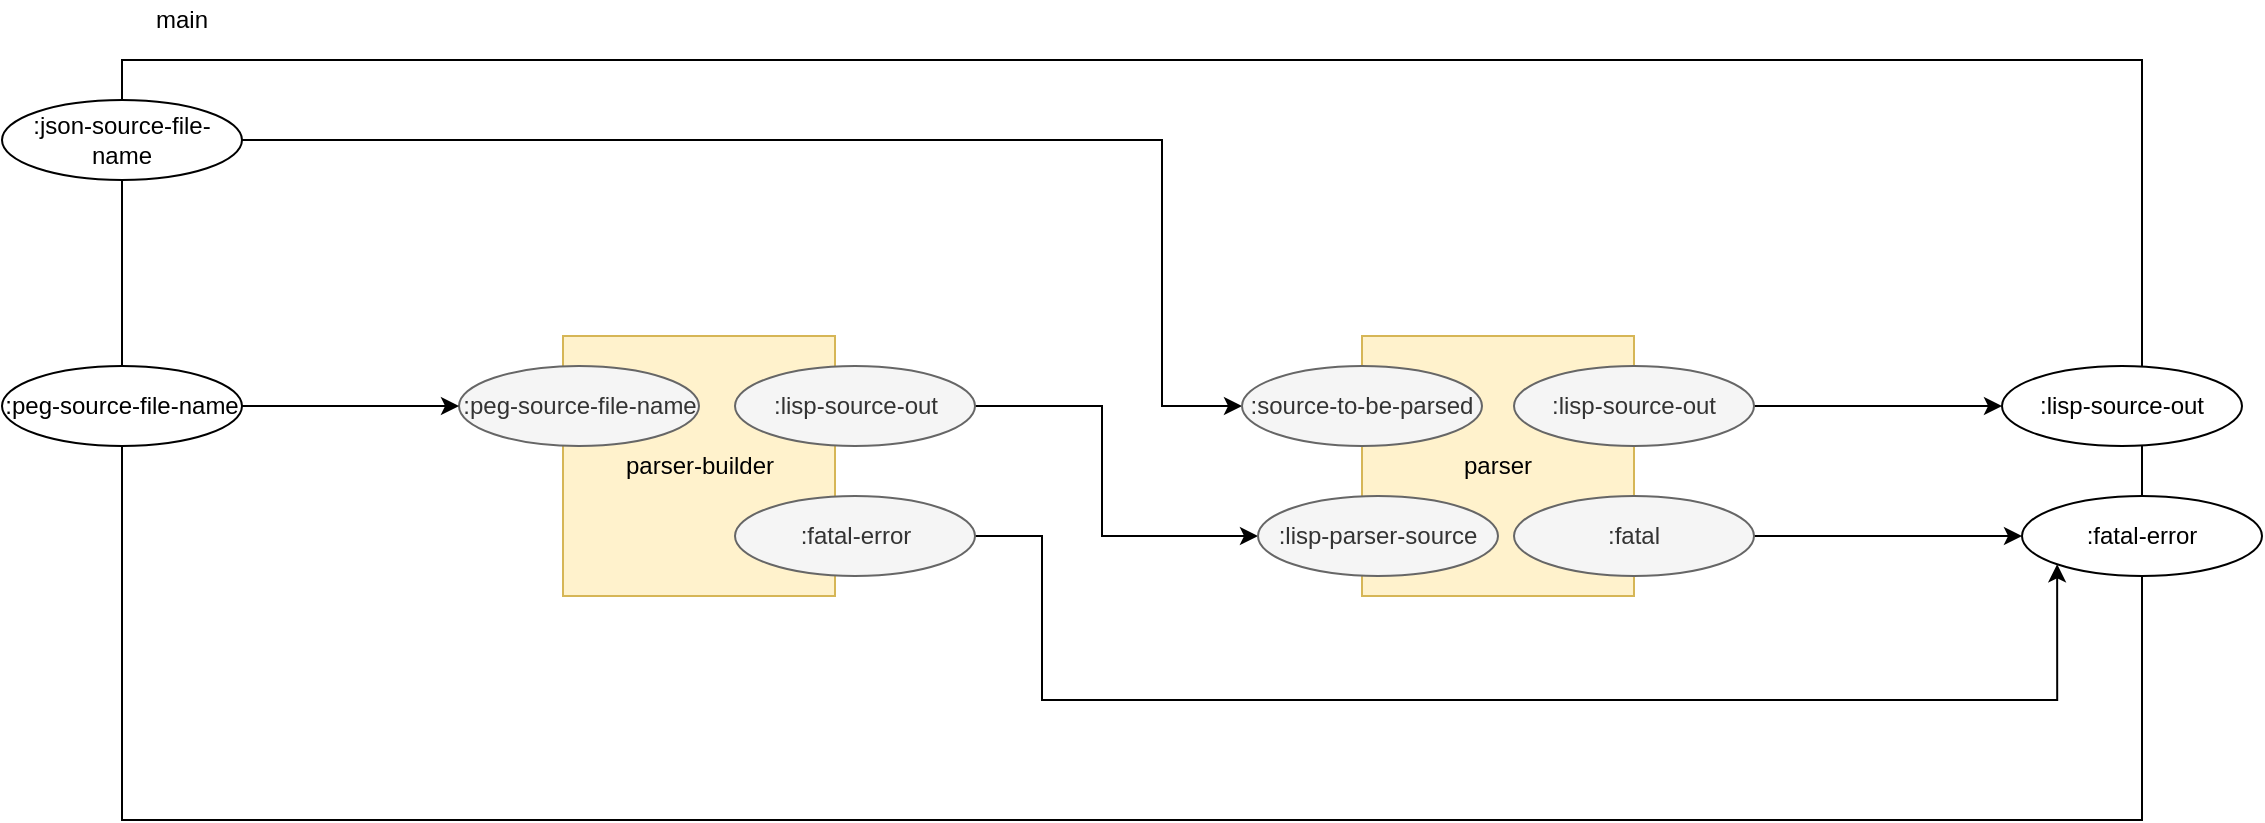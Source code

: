 <mxfile version="12.2.2" type="device" pages="1"><diagram id="jtU3bBcgjTdiKSSMFFyf" name="top level"><mxGraphModel dx="1301" dy="924" grid="1" gridSize="10" guides="1" tooltips="1" connect="1" arrows="1" fold="1" page="1" pageScale="1" pageWidth="1169" pageHeight="827" math="0" shadow="0"><root><mxCell id="0"/><mxCell id="1" parent="0"/><mxCell id="j6mm-YOZ5RAfPjyywfW0-50" value="" style="rounded=0;whiteSpace=wrap;html=1;fillColor=none;" vertex="1" parent="1"><mxGeometry x="70" y="210" width="1010" height="380" as="geometry"/></mxCell><mxCell id="j6mm-YOZ5RAfPjyywfW0-29" value="parser-builder" style="rounded=0;whiteSpace=wrap;html=1;fillColor=#fff2cc;strokeColor=#d6b656;" vertex="1" parent="1"><mxGeometry x="290.5" y="348" width="136" height="130" as="geometry"/></mxCell><mxCell id="j6mm-YOZ5RAfPjyywfW0-30" value=":peg-source-file-name" style="ellipse;whiteSpace=wrap;html=1;fillColor=#f5f5f5;strokeColor=#666666;fontColor=#333333;" vertex="1" parent="1"><mxGeometry x="238.5" y="363" width="120" height="40" as="geometry"/></mxCell><mxCell id="j6mm-YOZ5RAfPjyywfW0-40" style="edgeStyle=orthogonalEdgeStyle;rounded=0;orthogonalLoop=1;jettySize=auto;html=0;exitX=1;exitY=0.5;exitDx=0;exitDy=0;entryX=0;entryY=0.5;entryDx=0;entryDy=0;" edge="1" parent="1" source="j6mm-YOZ5RAfPjyywfW0-31" target="j6mm-YOZ5RAfPjyywfW0-39"><mxGeometry relative="1" as="geometry"><Array as="points"><mxPoint x="560" y="383"/><mxPoint x="560" y="448"/></Array></mxGeometry></mxCell><mxCell id="j6mm-YOZ5RAfPjyywfW0-31" value=":lisp-source-out" style="ellipse;whiteSpace=wrap;html=1;fillColor=#f5f5f5;strokeColor=#666666;fontColor=#333333;" vertex="1" parent="1"><mxGeometry x="376.5" y="363" width="120" height="40" as="geometry"/></mxCell><mxCell id="j6mm-YOZ5RAfPjyywfW0-46" style="edgeStyle=orthogonalEdgeStyle;rounded=0;orthogonalLoop=1;jettySize=auto;html=0;exitX=1;exitY=0.5;exitDx=0;exitDy=0;entryX=0;entryY=1;entryDx=0;entryDy=0;" edge="1" parent="1" source="j6mm-YOZ5RAfPjyywfW0-32" target="j6mm-YOZ5RAfPjyywfW0-44"><mxGeometry relative="1" as="geometry"><Array as="points"><mxPoint x="530" y="448"/><mxPoint x="530" y="530"/><mxPoint x="1038" y="530"/></Array></mxGeometry></mxCell><mxCell id="j6mm-YOZ5RAfPjyywfW0-32" value=":fatal-error" style="ellipse;whiteSpace=wrap;html=1;fillColor=#f5f5f5;strokeColor=#666666;fontColor=#333333;" vertex="1" parent="1"><mxGeometry x="376.5" y="428" width="120" height="40" as="geometry"/></mxCell><mxCell id="j6mm-YOZ5RAfPjyywfW0-36" style="edgeStyle=orthogonalEdgeStyle;rounded=0;orthogonalLoop=1;jettySize=auto;html=0;exitX=1;exitY=0.5;exitDx=0;exitDy=0;entryX=0;entryY=0.5;entryDx=0;entryDy=0;" edge="1" parent="1" source="j6mm-YOZ5RAfPjyywfW0-35" target="j6mm-YOZ5RAfPjyywfW0-30"><mxGeometry relative="1" as="geometry"/></mxCell><mxCell id="j6mm-YOZ5RAfPjyywfW0-35" value=":peg-source-file-name" style="ellipse;whiteSpace=wrap;html=1;" vertex="1" parent="1"><mxGeometry x="10" y="363" width="120" height="40" as="geometry"/></mxCell><mxCell id="j6mm-YOZ5RAfPjyywfW0-42" style="edgeStyle=orthogonalEdgeStyle;rounded=0;orthogonalLoop=1;jettySize=auto;html=0;exitX=1;exitY=0.5;exitDx=0;exitDy=0;entryX=0;entryY=0.5;entryDx=0;entryDy=0;" edge="1" parent="1" source="j6mm-YOZ5RAfPjyywfW0-37" target="j6mm-YOZ5RAfPjyywfW0-41"><mxGeometry relative="1" as="geometry"><Array as="points"><mxPoint x="590" y="250"/><mxPoint x="590" y="383"/></Array></mxGeometry></mxCell><mxCell id="j6mm-YOZ5RAfPjyywfW0-37" value=":json-source-file-name" style="ellipse;whiteSpace=wrap;html=1;" vertex="1" parent="1"><mxGeometry x="10" y="230" width="120" height="40" as="geometry"/></mxCell><mxCell id="j6mm-YOZ5RAfPjyywfW0-38" value="parser" style="rounded=0;whiteSpace=wrap;html=1;fillColor=#fff2cc;strokeColor=#d6b656;" vertex="1" parent="1"><mxGeometry x="690" y="348" width="136" height="130" as="geometry"/></mxCell><mxCell id="j6mm-YOZ5RAfPjyywfW0-39" value=":lisp-parser-source" style="ellipse;whiteSpace=wrap;html=1;fillColor=#f5f5f5;strokeColor=#666666;fontColor=#333333;" vertex="1" parent="1"><mxGeometry x="638" y="428" width="120" height="40" as="geometry"/></mxCell><mxCell id="j6mm-YOZ5RAfPjyywfW0-41" value=":source-to-be-parsed" style="ellipse;whiteSpace=wrap;html=1;fillColor=#f5f5f5;strokeColor=#666666;fontColor=#333333;" vertex="1" parent="1"><mxGeometry x="630" y="363" width="120" height="40" as="geometry"/></mxCell><mxCell id="j6mm-YOZ5RAfPjyywfW0-45" style="edgeStyle=orthogonalEdgeStyle;rounded=0;orthogonalLoop=1;jettySize=auto;html=0;exitX=1;exitY=0.5;exitDx=0;exitDy=0;" edge="1" parent="1" source="j6mm-YOZ5RAfPjyywfW0-43" target="j6mm-YOZ5RAfPjyywfW0-44"><mxGeometry relative="1" as="geometry"/></mxCell><mxCell id="j6mm-YOZ5RAfPjyywfW0-43" value=":fatal" style="ellipse;whiteSpace=wrap;html=1;fillColor=#f5f5f5;strokeColor=#666666;fontColor=#333333;" vertex="1" parent="1"><mxGeometry x="766" y="428" width="120" height="40" as="geometry"/></mxCell><mxCell id="j6mm-YOZ5RAfPjyywfW0-44" value=":fatal-error" style="ellipse;whiteSpace=wrap;html=1;" vertex="1" parent="1"><mxGeometry x="1020" y="428" width="120" height="40" as="geometry"/></mxCell><mxCell id="j6mm-YOZ5RAfPjyywfW0-49" style="edgeStyle=orthogonalEdgeStyle;rounded=0;orthogonalLoop=1;jettySize=auto;html=0;exitX=1;exitY=0.5;exitDx=0;exitDy=0;" edge="1" parent="1" source="j6mm-YOZ5RAfPjyywfW0-47" target="j6mm-YOZ5RAfPjyywfW0-48"><mxGeometry relative="1" as="geometry"/></mxCell><mxCell id="j6mm-YOZ5RAfPjyywfW0-47" value=":lisp-source-out" style="ellipse;whiteSpace=wrap;html=1;fillColor=#f5f5f5;strokeColor=#666666;fontColor=#333333;" vertex="1" parent="1"><mxGeometry x="766" y="363" width="120" height="40" as="geometry"/></mxCell><mxCell id="j6mm-YOZ5RAfPjyywfW0-48" value=":lisp-source-out" style="ellipse;whiteSpace=wrap;html=1;" vertex="1" parent="1"><mxGeometry x="1010" y="363" width="120" height="40" as="geometry"/></mxCell><mxCell id="j6mm-YOZ5RAfPjyywfW0-51" value="main" style="text;html=1;strokeColor=none;fillColor=none;align=center;verticalAlign=middle;whiteSpace=wrap;rounded=0;" vertex="1" parent="1"><mxGeometry x="80" y="180" width="40" height="20" as="geometry"/></mxCell></root></mxGraphModel></diagram></mxfile>